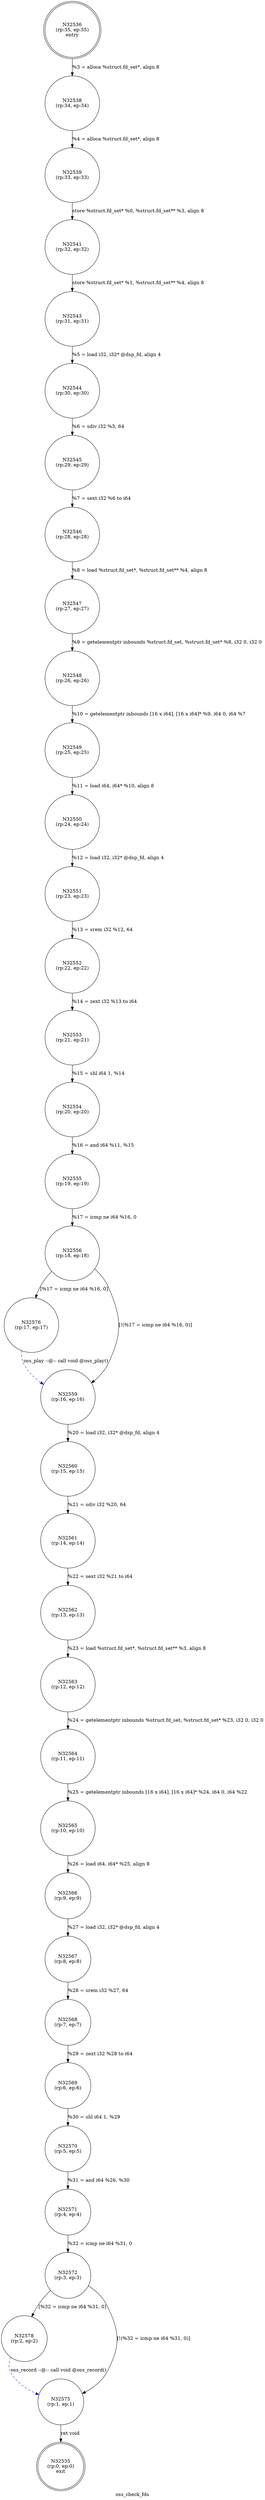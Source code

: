 digraph oss_check_fds {
label="oss_check_fds"
32535 [label="N32535\n(rp:0, ep:0)\nexit", shape="doublecircle"]
32536 [label="N32536\n(rp:35, ep:35)\nentry", shape="doublecircle"]
32536 -> 32538 [label="%3 = alloca %struct.fd_set*, align 8"]
32538 [label="N32538\n(rp:34, ep:34)", shape="circle"]
32538 -> 32539 [label="%4 = alloca %struct.fd_set*, align 8"]
32539 [label="N32539\n(rp:33, ep:33)", shape="circle"]
32539 -> 32541 [label="store %struct.fd_set* %0, %struct.fd_set** %3, align 8"]
32541 [label="N32541\n(rp:32, ep:32)", shape="circle"]
32541 -> 32543 [label="store %struct.fd_set* %1, %struct.fd_set** %4, align 8"]
32543 [label="N32543\n(rp:31, ep:31)", shape="circle"]
32543 -> 32544 [label="%5 = load i32, i32* @dsp_fd, align 4"]
32544 [label="N32544\n(rp:30, ep:30)", shape="circle"]
32544 -> 32545 [label="%6 = sdiv i32 %5, 64"]
32545 [label="N32545\n(rp:29, ep:29)", shape="circle"]
32545 -> 32546 [label="%7 = sext i32 %6 to i64"]
32546 [label="N32546\n(rp:28, ep:28)", shape="circle"]
32546 -> 32547 [label="%8 = load %struct.fd_set*, %struct.fd_set** %4, align 8"]
32547 [label="N32547\n(rp:27, ep:27)", shape="circle"]
32547 -> 32548 [label="%9 = getelementptr inbounds %struct.fd_set, %struct.fd_set* %8, i32 0, i32 0"]
32548 [label="N32548\n(rp:26, ep:26)", shape="circle"]
32548 -> 32549 [label="%10 = getelementptr inbounds [16 x i64], [16 x i64]* %9, i64 0, i64 %7"]
32549 [label="N32549\n(rp:25, ep:25)", shape="circle"]
32549 -> 32550 [label="%11 = load i64, i64* %10, align 8"]
32550 [label="N32550\n(rp:24, ep:24)", shape="circle"]
32550 -> 32551 [label="%12 = load i32, i32* @dsp_fd, align 4"]
32551 [label="N32551\n(rp:23, ep:23)", shape="circle"]
32551 -> 32552 [label="%13 = srem i32 %12, 64"]
32552 [label="N32552\n(rp:22, ep:22)", shape="circle"]
32552 -> 32553 [label="%14 = zext i32 %13 to i64"]
32553 [label="N32553\n(rp:21, ep:21)", shape="circle"]
32553 -> 32554 [label="%15 = shl i64 1, %14"]
32554 [label="N32554\n(rp:20, ep:20)", shape="circle"]
32554 -> 32555 [label="%16 = and i64 %11, %15"]
32555 [label="N32555\n(rp:19, ep:19)", shape="circle"]
32555 -> 32556 [label="%17 = icmp ne i64 %16, 0"]
32556 [label="N32556\n(rp:18, ep:18)", shape="circle"]
32556 -> 32576 [label="[%17 = icmp ne i64 %16, 0]"]
32556 -> 32559 [label="[!(%17 = icmp ne i64 %16, 0)]"]
32559 [label="N32559\n(rp:16, ep:16)", shape="circle"]
32559 -> 32560 [label="%20 = load i32, i32* @dsp_fd, align 4"]
32560 [label="N32560\n(rp:15, ep:15)", shape="circle"]
32560 -> 32561 [label="%21 = sdiv i32 %20, 64"]
32561 [label="N32561\n(rp:14, ep:14)", shape="circle"]
32561 -> 32562 [label="%22 = sext i32 %21 to i64"]
32562 [label="N32562\n(rp:13, ep:13)", shape="circle"]
32562 -> 32563 [label="%23 = load %struct.fd_set*, %struct.fd_set** %3, align 8"]
32563 [label="N32563\n(rp:12, ep:12)", shape="circle"]
32563 -> 32564 [label="%24 = getelementptr inbounds %struct.fd_set, %struct.fd_set* %23, i32 0, i32 0"]
32564 [label="N32564\n(rp:11, ep:11)", shape="circle"]
32564 -> 32565 [label="%25 = getelementptr inbounds [16 x i64], [16 x i64]* %24, i64 0, i64 %22"]
32565 [label="N32565\n(rp:10, ep:10)", shape="circle"]
32565 -> 32566 [label="%26 = load i64, i64* %25, align 8"]
32566 [label="N32566\n(rp:9, ep:9)", shape="circle"]
32566 -> 32567 [label="%27 = load i32, i32* @dsp_fd, align 4"]
32567 [label="N32567\n(rp:8, ep:8)", shape="circle"]
32567 -> 32568 [label="%28 = srem i32 %27, 64"]
32568 [label="N32568\n(rp:7, ep:7)", shape="circle"]
32568 -> 32569 [label="%29 = zext i32 %28 to i64"]
32569 [label="N32569\n(rp:6, ep:6)", shape="circle"]
32569 -> 32570 [label="%30 = shl i64 1, %29"]
32570 [label="N32570\n(rp:5, ep:5)", shape="circle"]
32570 -> 32571 [label="%31 = and i64 %26, %30"]
32571 [label="N32571\n(rp:4, ep:4)", shape="circle"]
32571 -> 32572 [label="%32 = icmp ne i64 %31, 0"]
32572 [label="N32572\n(rp:3, ep:3)", shape="circle"]
32572 -> 32578 [label="[%32 = icmp ne i64 %31, 0]"]
32572 -> 32575 [label="[!(%32 = icmp ne i64 %31, 0)]"]
32575 [label="N32575\n(rp:1, ep:1)", shape="circle"]
32575 -> 32535 [label="ret void"]
32576 [label="N32576\n(rp:17, ep:17)", shape="circle"]
32576 -> 32559 [label="oss_play --@-- call void @oss_play()", style="dashed", color="blue"]
32578 [label="N32578\n(rp:2, ep:2)", shape="circle"]
32578 -> 32575 [label="oss_record --@-- call void @oss_record()", style="dashed", color="blue"]
}
